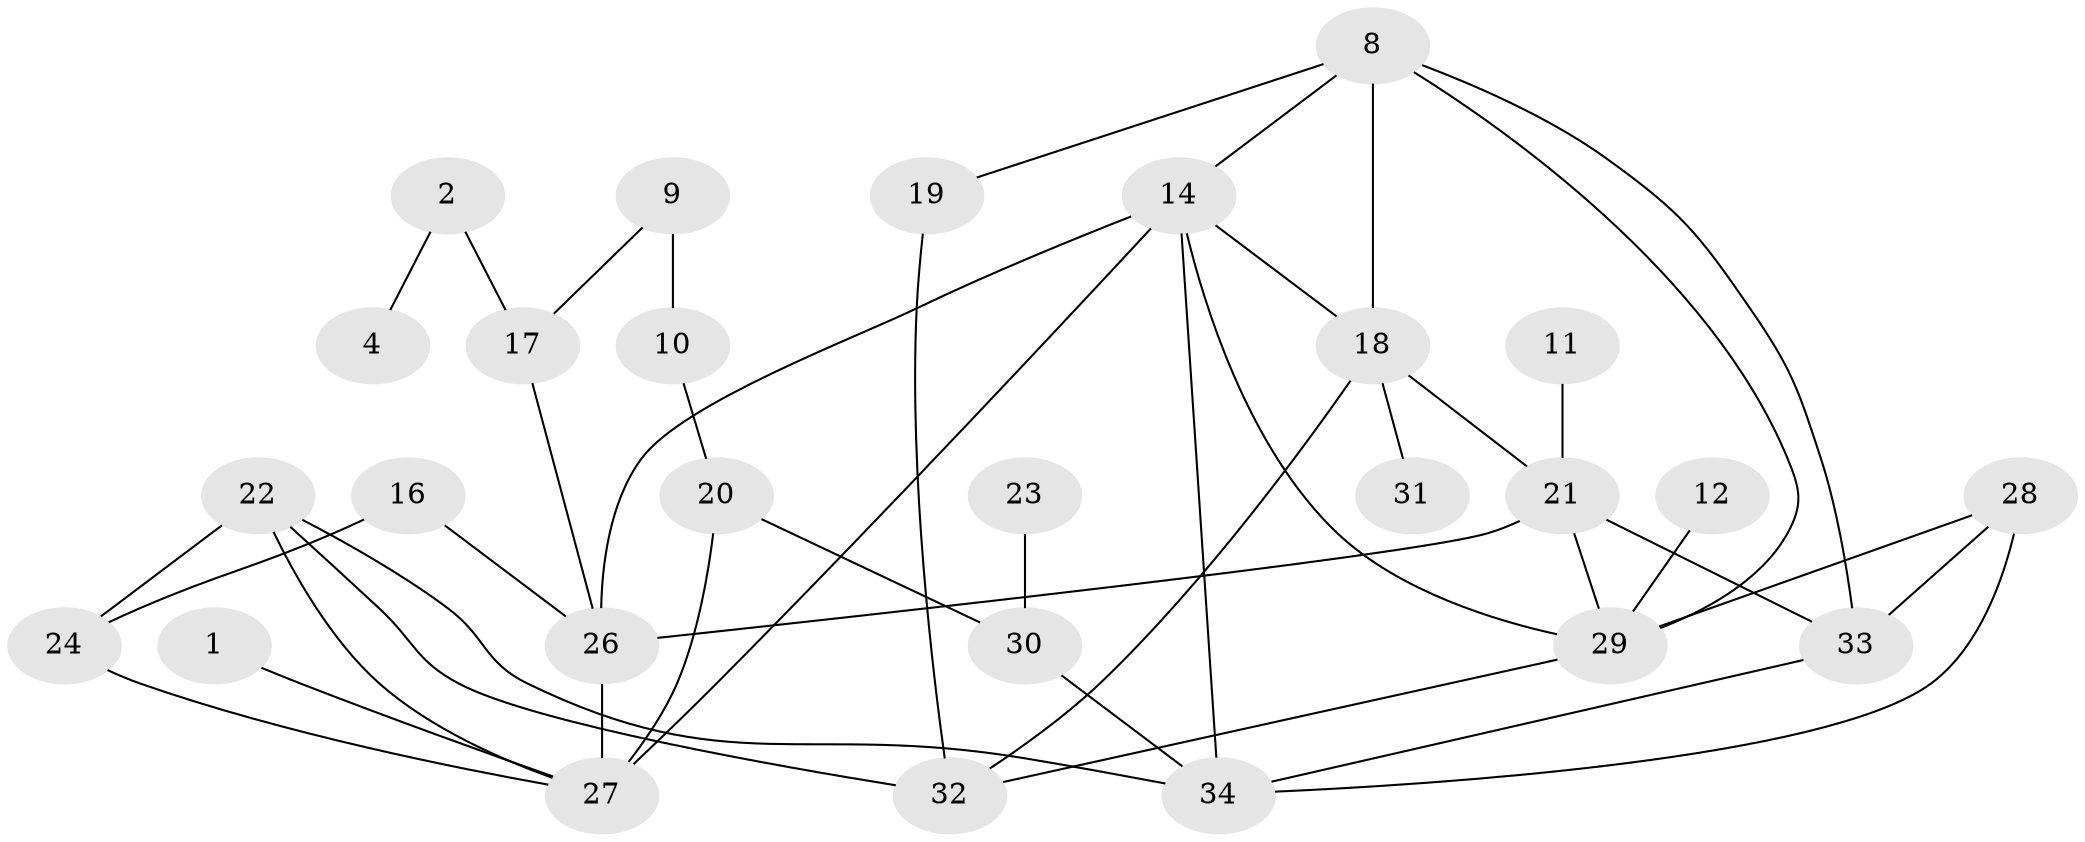 // original degree distribution, {5: 0.07272727272727272, 3: 0.23636363636363636, 2: 0.16363636363636364, 4: 0.09090909090909091, 1: 0.2727272727272727, 0: 0.10909090909090909, 6: 0.05454545454545454}
// Generated by graph-tools (version 1.1) at 2025/35/03/04/25 23:35:52]
// undirected, 27 vertices, 43 edges
graph export_dot {
  node [color=gray90,style=filled];
  1;
  2;
  4;
  8;
  9;
  10;
  11;
  12;
  14;
  16;
  17;
  18;
  19;
  20;
  21;
  22;
  23;
  24;
  26;
  27;
  28;
  29;
  30;
  31;
  32;
  33;
  34;
  1 -- 27 [weight=1.0];
  2 -- 4 [weight=1.0];
  2 -- 17 [weight=1.0];
  8 -- 14 [weight=1.0];
  8 -- 18 [weight=1.0];
  8 -- 19 [weight=1.0];
  8 -- 29 [weight=1.0];
  8 -- 33 [weight=1.0];
  9 -- 10 [weight=1.0];
  9 -- 17 [weight=1.0];
  10 -- 20 [weight=1.0];
  11 -- 21 [weight=1.0];
  12 -- 29 [weight=1.0];
  14 -- 18 [weight=1.0];
  14 -- 26 [weight=1.0];
  14 -- 27 [weight=1.0];
  14 -- 29 [weight=1.0];
  14 -- 34 [weight=1.0];
  16 -- 24 [weight=1.0];
  16 -- 26 [weight=1.0];
  17 -- 26 [weight=1.0];
  18 -- 21 [weight=1.0];
  18 -- 31 [weight=1.0];
  18 -- 32 [weight=1.0];
  19 -- 32 [weight=1.0];
  20 -- 27 [weight=2.0];
  20 -- 30 [weight=1.0];
  21 -- 26 [weight=1.0];
  21 -- 29 [weight=1.0];
  21 -- 33 [weight=1.0];
  22 -- 24 [weight=1.0];
  22 -- 27 [weight=1.0];
  22 -- 32 [weight=1.0];
  22 -- 34 [weight=1.0];
  23 -- 30 [weight=1.0];
  24 -- 27 [weight=1.0];
  26 -- 27 [weight=1.0];
  28 -- 29 [weight=1.0];
  28 -- 33 [weight=1.0];
  28 -- 34 [weight=1.0];
  29 -- 32 [weight=1.0];
  30 -- 34 [weight=1.0];
  33 -- 34 [weight=1.0];
}
